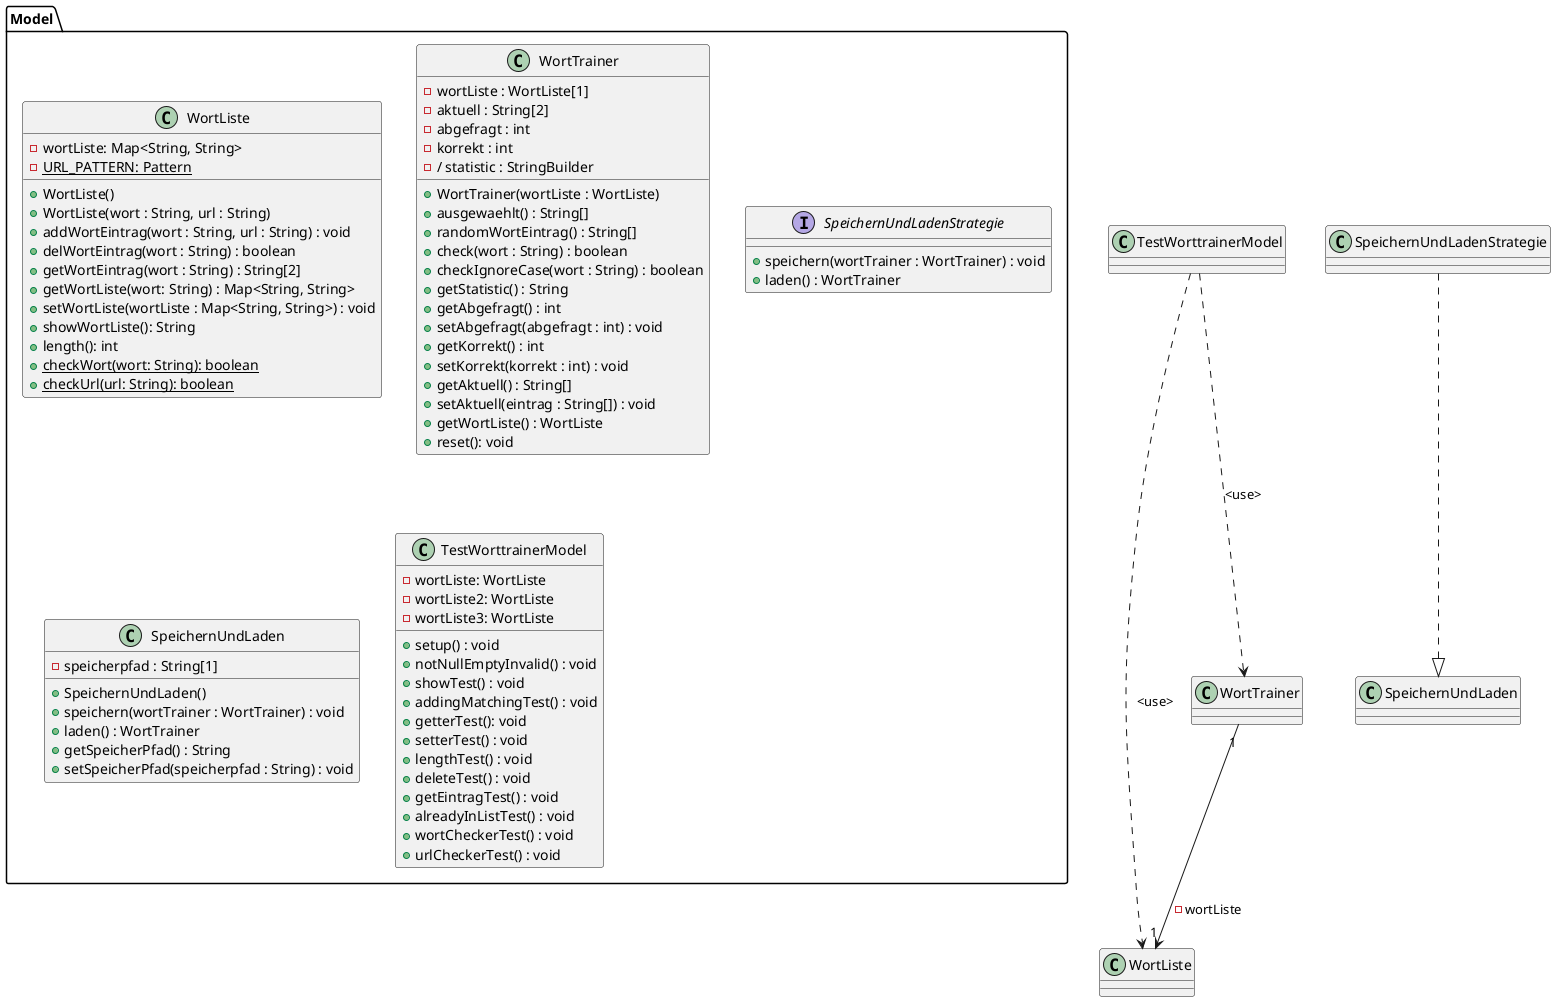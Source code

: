 @startuml
'https://plantuml.com/class-diagram

TestWorttrainerModel ..> WortListe : <use>
TestWorttrainerModel ..> WortTrainer : <use>
WortTrainer "1" --> "1" WortListe : - wortListe
SpeichernUndLadenStrategie ..|> SpeichernUndLaden
package Model {
class WortListe {
- wortListe: Map<String, String>
- {static} URL_PATTERN: Pattern
+ WortListe()
+ WortListe(wort : String, url : String)
+ addWortEintrag(wort : String, url : String) : void
+ delWortEintrag(wort : String) : boolean
+ getWortEintrag(wort : String) : String[2]
+ getWortListe(wort: String) : Map<String, String>
+ setWortListe(wortListe : Map<String, String>) : void
+ showWortListe(): String
+ length(): int
+ {static} checkWort(wort: String): boolean
+ {static} checkUrl(url: String): boolean
}

class WortTrainer {
- wortListe : WortListe[1]
- aktuell : String[2]
- abgefragt : int
- korrekt : int
- / statistic : StringBuilder
+ WortTrainer(wortListe : WortListe)
+ ausgewaehlt() : String[]
+ randomWortEintrag() : String[]
+ check(wort : String) : boolean
+ checkIgnoreCase(wort : String) : boolean
+ getStatistic() : String
+ getAbgefragt() : int
+ setAbgefragt(abgefragt : int) : void
+ getKorrekt() : int
+ setKorrekt(korrekt : int) : void
+ getAktuell() : String[]
+ setAktuell(eintrag : String[]) : void
+ getWortListe() : WortListe
+ reset(): void
}

interface SpeichernUndLadenStrategie {
+ speichern(wortTrainer : WortTrainer) : void
+ laden() : WortTrainer
}

class SpeichernUndLaden {
- speicherpfad : String[1]
+ SpeichernUndLaden()
+ speichern(wortTrainer : WortTrainer) : void
+ laden() : WortTrainer
+ getSpeicherPfad() : String
+ setSpeicherPfad(speicherpfad : String) : void
}


class TestWorttrainerModel {
- wortListe: WortListe
- wortListe2: WortListe
- wortListe3: WortListe
+ setup() : void
+ notNullEmptyInvalid() : void
+ showTest() : void
+ addingMatchingTest() : void
+ getterTest(): void
+ setterTest() : void
+ lengthTest() : void
+ deleteTest() : void
+ getEintragTest() : void
+ alreadyInListTest() : void
+ wortCheckerTest() : void
+ urlCheckerTest() : void
}

@enduml